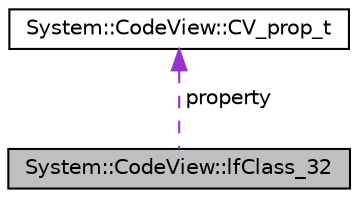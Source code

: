 digraph G
{
  edge [fontname="Helvetica",fontsize="10",labelfontname="Helvetica",labelfontsize="10"];
  node [fontname="Helvetica",fontsize="10",shape=record];
  Node1 [label="System::CodeView::lfClass_32",height=0.2,width=0.4,color="black", fillcolor="grey75", style="filled" fontcolor="black"];
  Node2 -> Node1 [dir="back",color="darkorchid3",fontsize="10",style="dashed",label=" property" ,fontname="Helvetica"];
  Node2 [label="System::CodeView::CV_prop_t",height=0.2,width=0.4,color="black", fillcolor="white", style="filled",URL="$struct_system_1_1_code_view_1_1_c_v__prop__t.html"];
}

